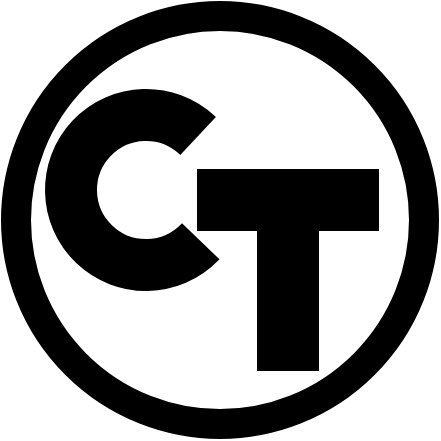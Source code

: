<mxfile version="13.7.9" type="device"><diagram id="_3by0mkIoXogOtJMe0LR" name="Page-1"><mxGraphModel dx="488" dy="301" grid="1" gridSize="10" guides="1" tooltips="1" connect="1" arrows="1" fold="1" page="1" pageScale="1" pageWidth="827" pageHeight="1169" math="0" shadow="0"><root><mxCell id="0"/><mxCell id="1" parent="0"/><mxCell id="6yrLBpPgTIbjraC06FgX-5" value="" style="ellipse;whiteSpace=wrap;html=1;aspect=fixed;fillColor=none;strokeWidth=15;" vertex="1" parent="1"><mxGeometry x="349" y="243" width="204" height="204" as="geometry"/></mxCell><mxCell id="6yrLBpPgTIbjraC06FgX-1" value="" style="verticalLabelPosition=bottom;verticalAlign=top;html=1;shape=mxgraph.basic.partConcEllipse;startAngle=0.372;endAngle=0.12;arcWidth=0.5;fillColor=#000000;" vertex="1" parent="1"><mxGeometry x="364" y="280" width="100" height="100" as="geometry"/></mxCell><mxCell id="6yrLBpPgTIbjraC06FgX-2" value="" style="shape=tee;whiteSpace=wrap;html=1;fillColor=#000000;dx=30;dy=30;" vertex="1" parent="1"><mxGeometry x="440" y="320" width="90" height="100" as="geometry"/></mxCell></root></mxGraphModel></diagram></mxfile>